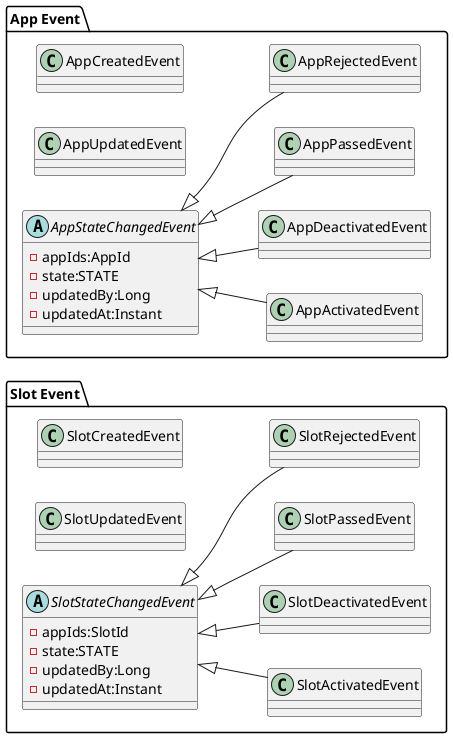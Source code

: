 @startuml

left to right direction

package "Slot Event" {
    class SlotCreatedEvent {
    }
    class SlotUpdatedEvent {
    }
    abstract class SlotStateChangedEvent {
        -appIds:SlotId
        -state:STATE
        -updatedBy:Long
        -updatedAt:Instant
    }
    class SlotActivatedEvent {
    }
    class SlotDeactivatedEvent {
    }
    class SlotPassedEvent {
    }
    class SlotRejectedEvent {
    }
    SlotStateChangedEvent <|-- SlotActivatedEvent
    SlotStateChangedEvent <|-- SlotDeactivatedEvent
    SlotStateChangedEvent <|-- SlotRejectedEvent
    SlotStateChangedEvent <|-- SlotPassedEvent
}

package "App Event" {
    class AppCreatedEvent {
    }
    class AppUpdatedEvent {
    }
    abstract class AppStateChangedEvent {
        -appIds:AppId
        -state:STATE
        -updatedBy:Long
        -updatedAt:Instant
    }
    class AppActivatedEvent {
    }
    class AppDeactivatedEvent {
    }
    class AppPassedEvent {
    }
    class AppRejectedEvent {
    }
    AppStateChangedEvent <|-- AppActivatedEvent
    AppStateChangedEvent <|-- AppDeactivatedEvent
    AppStateChangedEvent <|-- AppRejectedEvent
    AppStateChangedEvent <|-- AppPassedEvent
}



@enduml